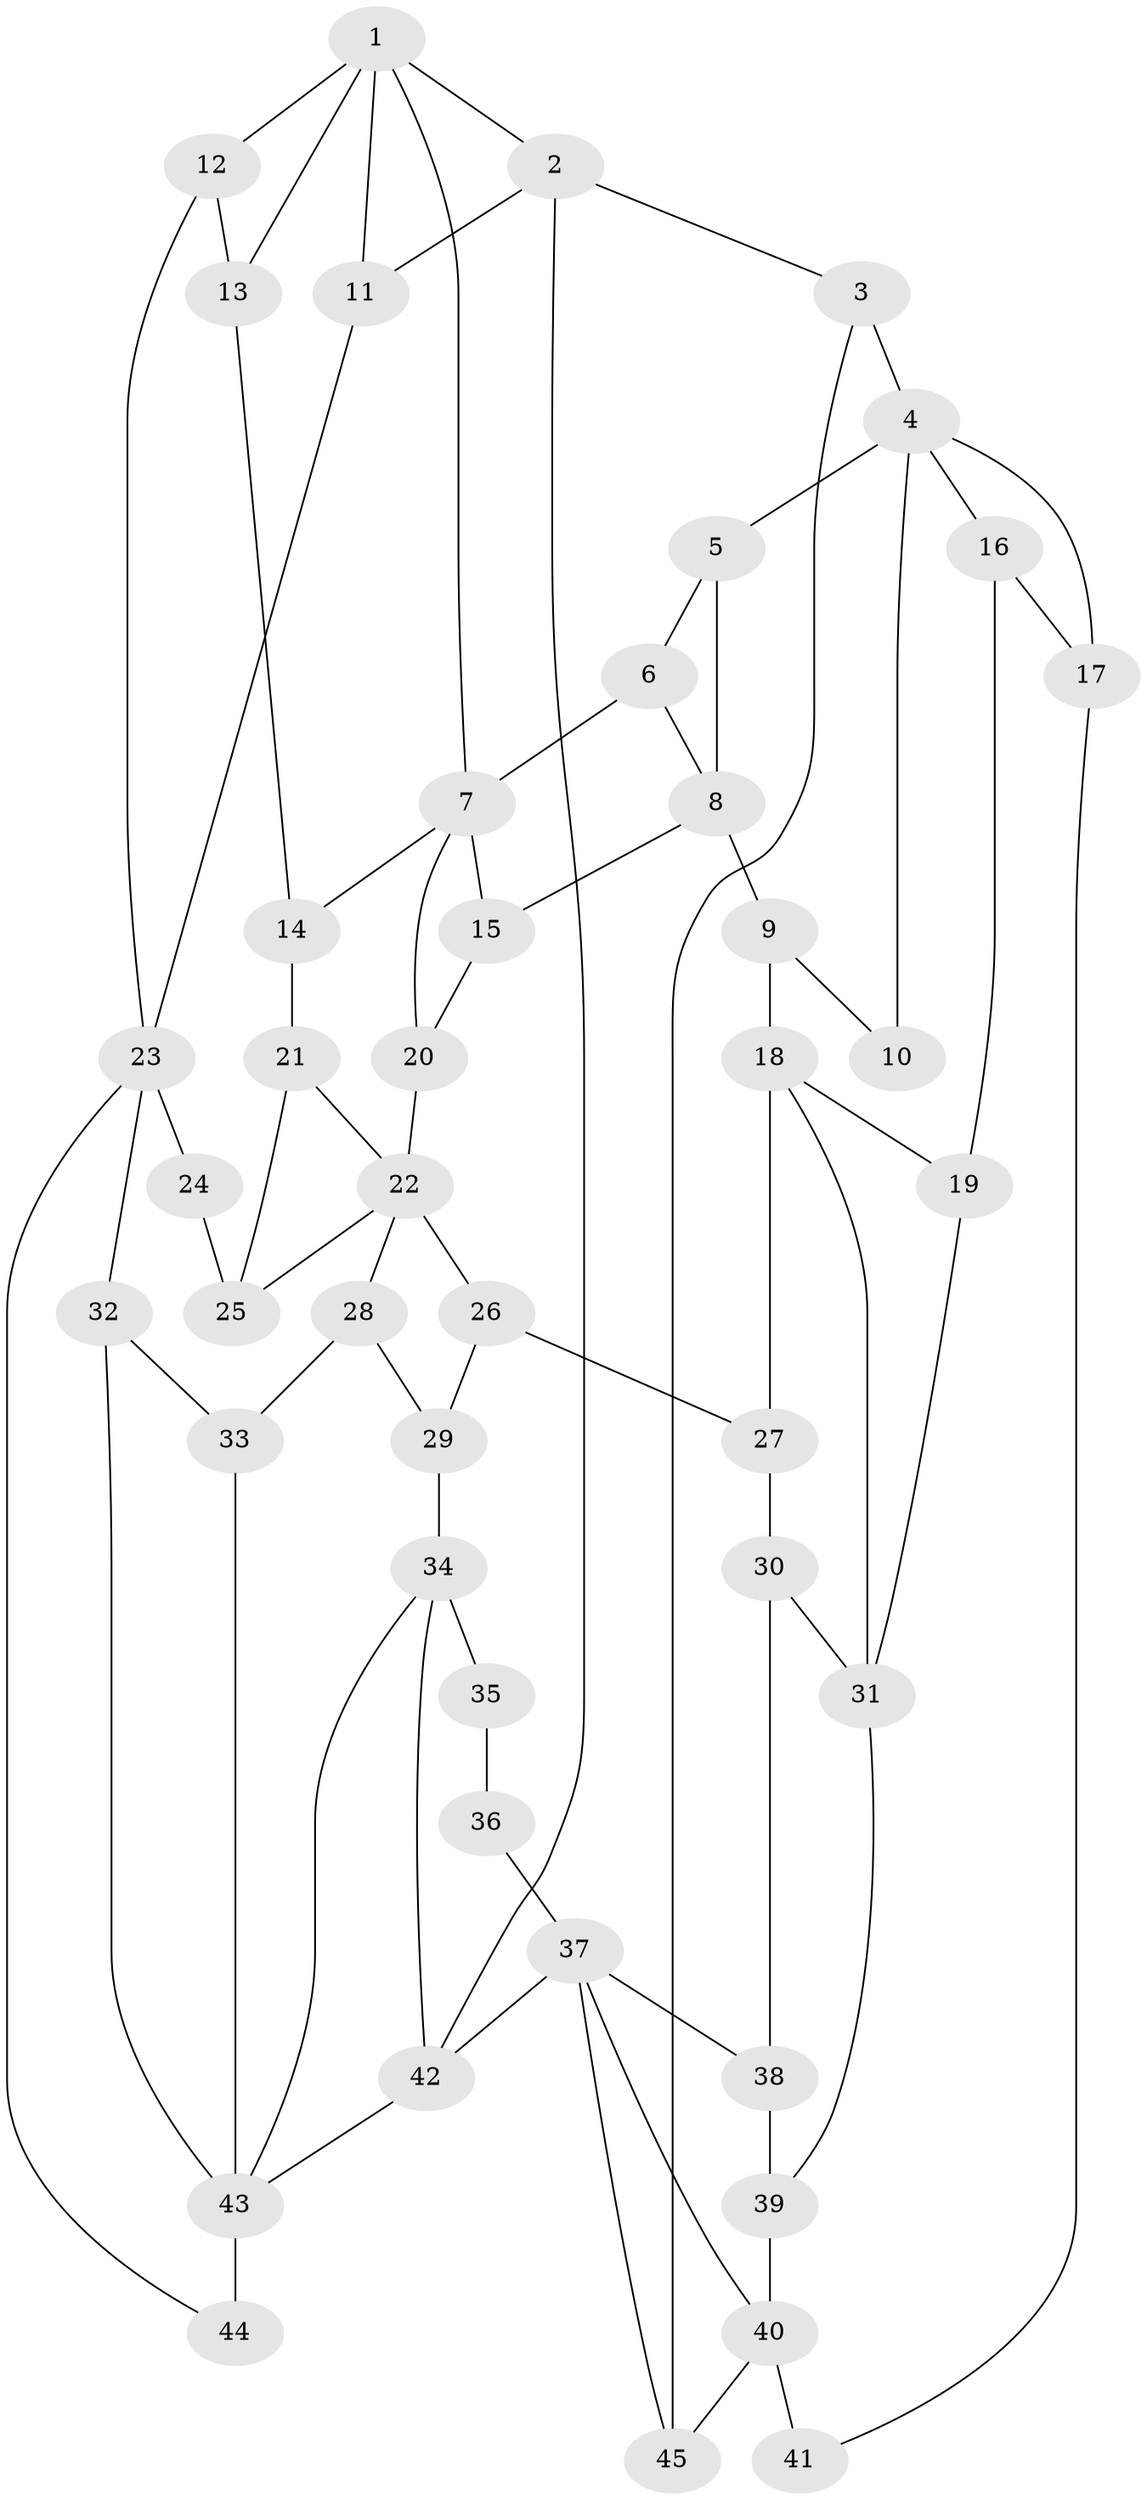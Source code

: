 // original degree distribution, {3: 0.02247191011235955, 5: 0.5168539325842697, 6: 0.21348314606741572, 4: 0.24719101123595505}
// Generated by graph-tools (version 1.1) at 2025/38/03/09/25 02:38:39]
// undirected, 45 vertices, 75 edges
graph export_dot {
graph [start="1"]
  node [color=gray90,style=filled];
  1;
  2;
  3;
  4;
  5;
  6;
  7;
  8;
  9;
  10;
  11;
  12;
  13;
  14;
  15;
  16;
  17;
  18;
  19;
  20;
  21;
  22;
  23;
  24;
  25;
  26;
  27;
  28;
  29;
  30;
  31;
  32;
  33;
  34;
  35;
  36;
  37;
  38;
  39;
  40;
  41;
  42;
  43;
  44;
  45;
  1 -- 2 [weight=1.0];
  1 -- 7 [weight=1.0];
  1 -- 11 [weight=1.0];
  1 -- 12 [weight=1.0];
  1 -- 13 [weight=1.0];
  2 -- 3 [weight=1.0];
  2 -- 11 [weight=1.0];
  2 -- 42 [weight=1.0];
  3 -- 4 [weight=2.0];
  3 -- 45 [weight=1.0];
  4 -- 5 [weight=1.0];
  4 -- 10 [weight=1.0];
  4 -- 16 [weight=1.0];
  4 -- 17 [weight=1.0];
  5 -- 6 [weight=1.0];
  5 -- 8 [weight=1.0];
  6 -- 7 [weight=2.0];
  6 -- 8 [weight=1.0];
  7 -- 14 [weight=1.0];
  7 -- 15 [weight=1.0];
  7 -- 20 [weight=1.0];
  8 -- 9 [weight=2.0];
  8 -- 15 [weight=1.0];
  9 -- 10 [weight=2.0];
  9 -- 18 [weight=2.0];
  11 -- 23 [weight=1.0];
  12 -- 13 [weight=1.0];
  12 -- 23 [weight=1.0];
  13 -- 14 [weight=1.0];
  14 -- 21 [weight=1.0];
  15 -- 20 [weight=2.0];
  16 -- 17 [weight=1.0];
  16 -- 19 [weight=1.0];
  17 -- 41 [weight=1.0];
  18 -- 19 [weight=1.0];
  18 -- 27 [weight=1.0];
  18 -- 31 [weight=1.0];
  19 -- 31 [weight=1.0];
  20 -- 22 [weight=2.0];
  21 -- 22 [weight=1.0];
  21 -- 25 [weight=1.0];
  22 -- 25 [weight=1.0];
  22 -- 26 [weight=1.0];
  22 -- 28 [weight=1.0];
  23 -- 24 [weight=2.0];
  23 -- 32 [weight=1.0];
  23 -- 44 [weight=1.0];
  24 -- 25 [weight=1.0];
  26 -- 27 [weight=1.0];
  26 -- 29 [weight=1.0];
  27 -- 30 [weight=1.0];
  28 -- 29 [weight=1.0];
  28 -- 33 [weight=1.0];
  29 -- 34 [weight=1.0];
  30 -- 31 [weight=1.0];
  30 -- 38 [weight=1.0];
  31 -- 39 [weight=1.0];
  32 -- 33 [weight=1.0];
  32 -- 43 [weight=1.0];
  33 -- 43 [weight=1.0];
  34 -- 35 [weight=2.0];
  34 -- 42 [weight=1.0];
  34 -- 43 [weight=1.0];
  35 -- 36 [weight=4.0];
  36 -- 37 [weight=2.0];
  37 -- 38 [weight=1.0];
  37 -- 40 [weight=1.0];
  37 -- 42 [weight=1.0];
  37 -- 45 [weight=1.0];
  38 -- 39 [weight=1.0];
  39 -- 40 [weight=1.0];
  40 -- 41 [weight=2.0];
  40 -- 45 [weight=2.0];
  42 -- 43 [weight=1.0];
  43 -- 44 [weight=2.0];
}
